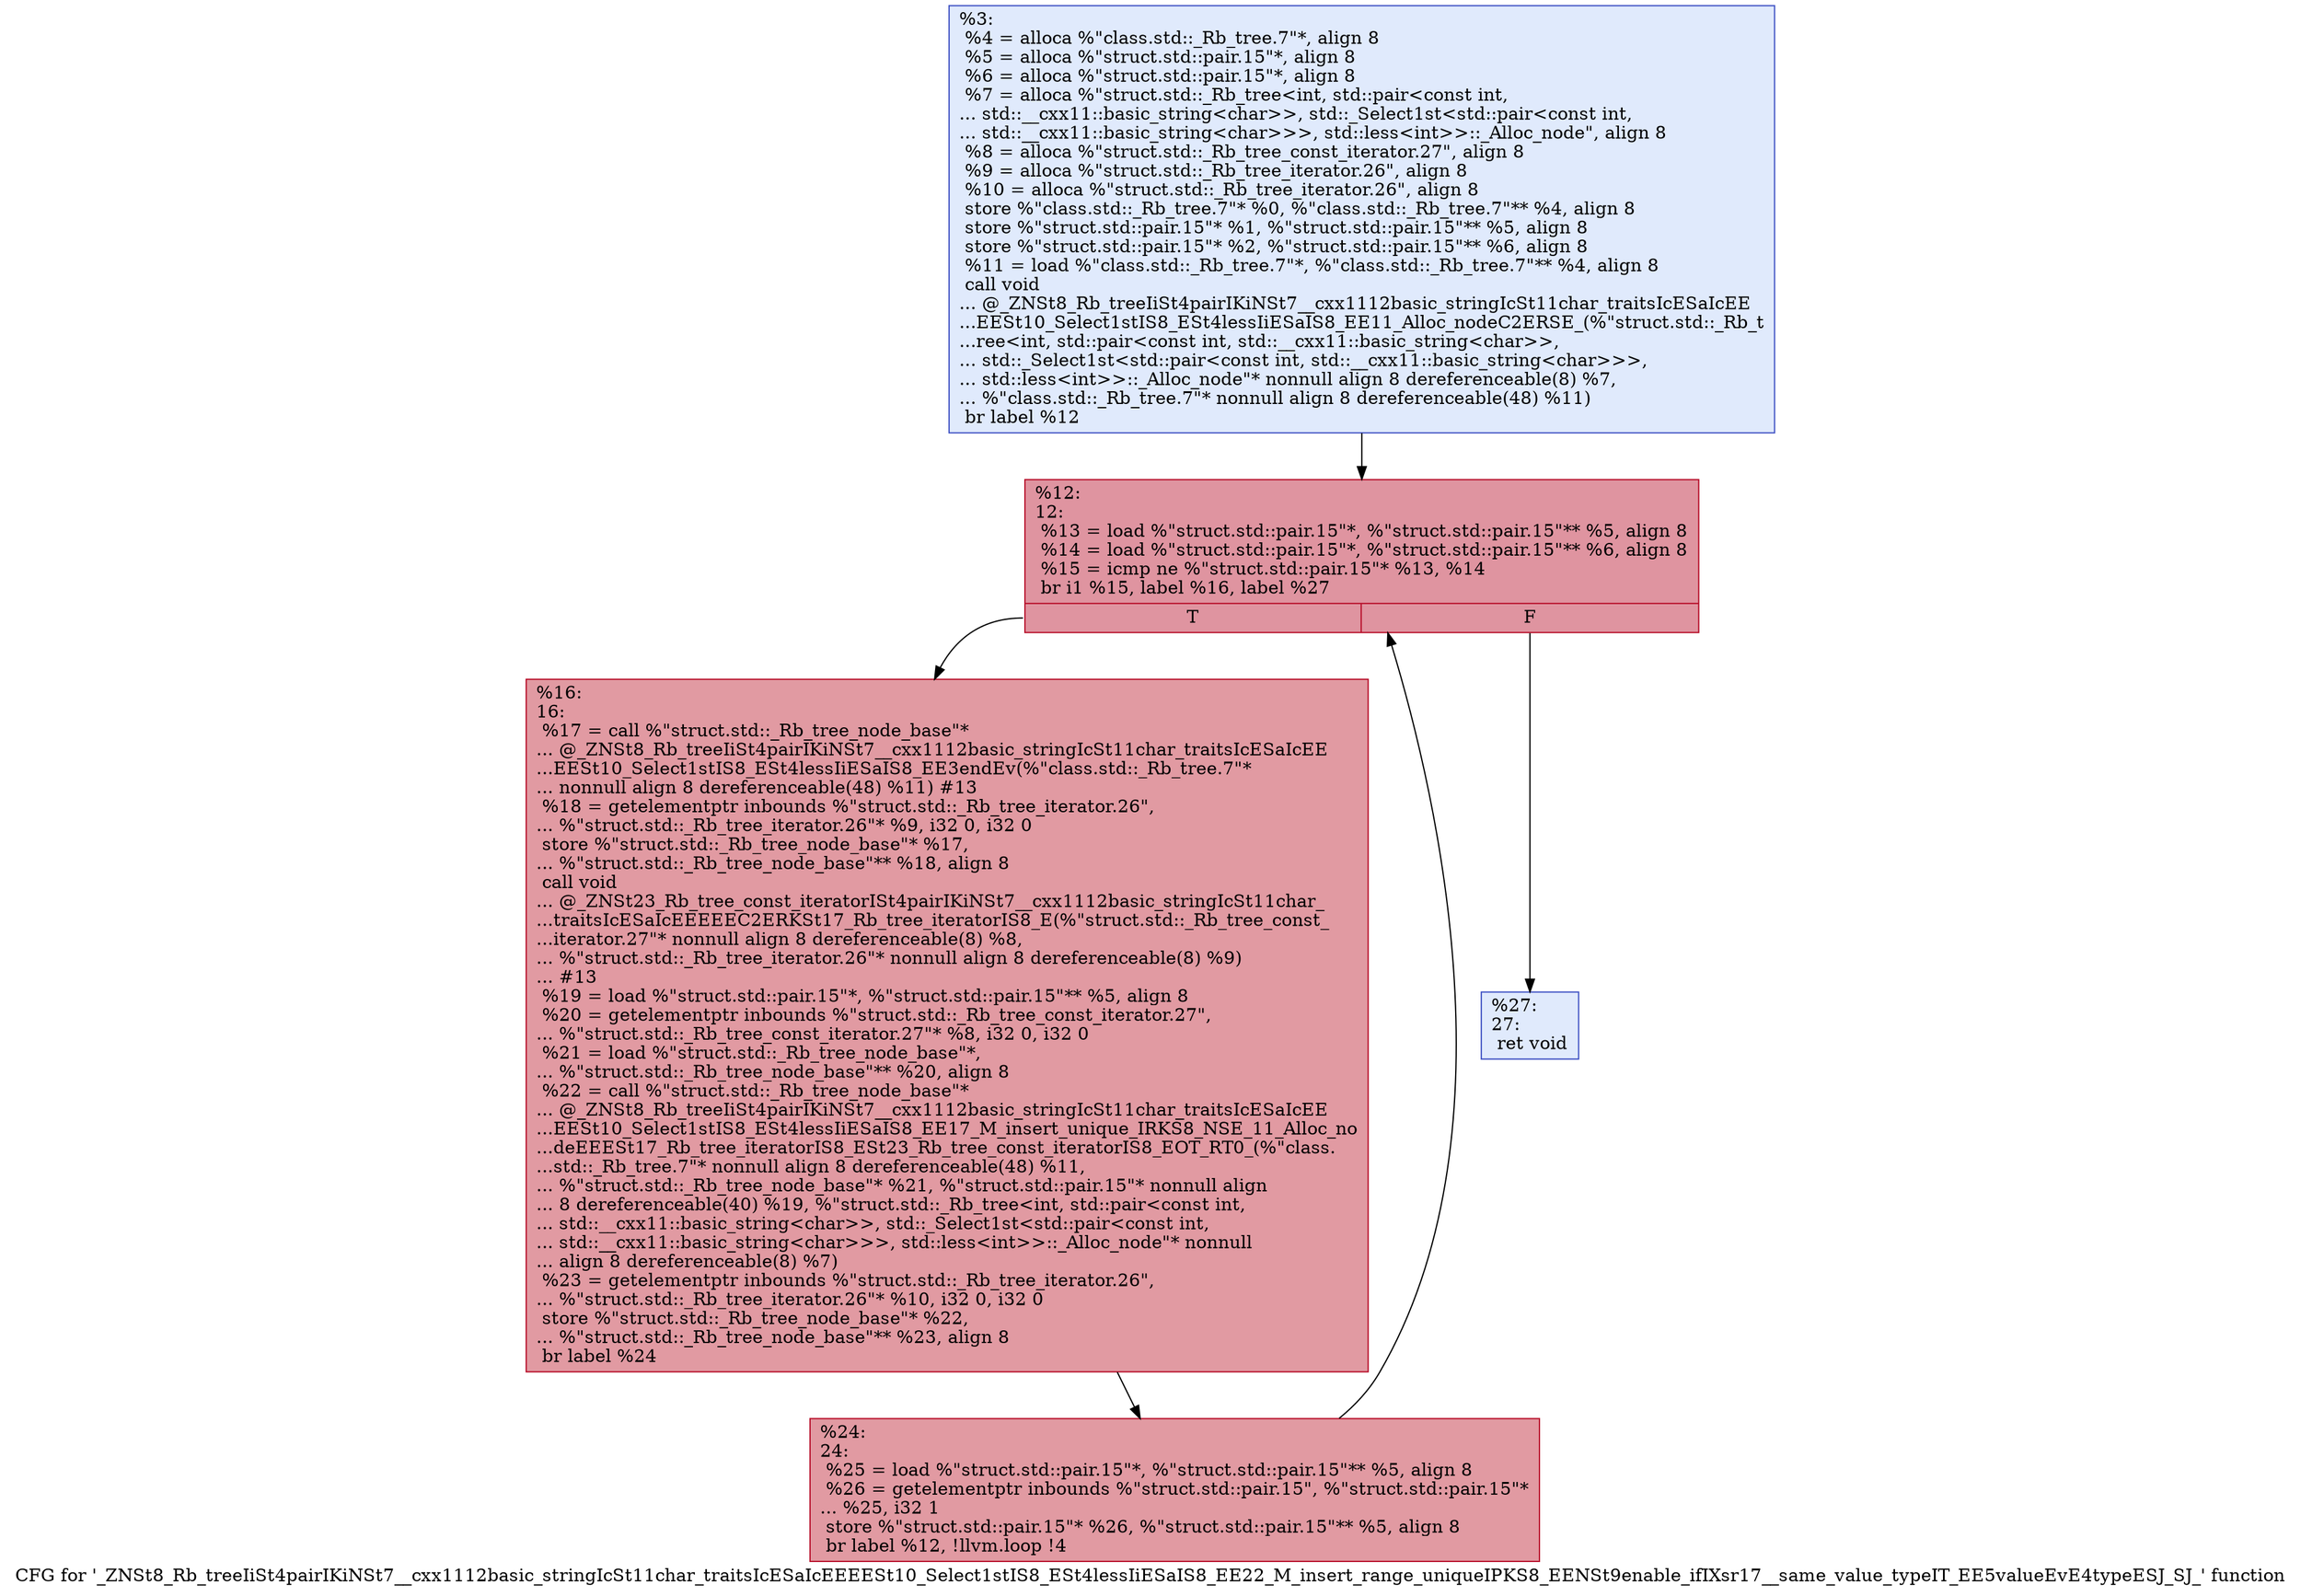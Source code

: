 digraph "CFG for '_ZNSt8_Rb_treeIiSt4pairIKiNSt7__cxx1112basic_stringIcSt11char_traitsIcESaIcEEEESt10_Select1stIS8_ESt4lessIiESaIS8_EE22_M_insert_range_uniqueIPKS8_EENSt9enable_ifIXsr17__same_value_typeIT_EE5valueEvE4typeESJ_SJ_' function" {
	label="CFG for '_ZNSt8_Rb_treeIiSt4pairIKiNSt7__cxx1112basic_stringIcSt11char_traitsIcESaIcEEEESt10_Select1stIS8_ESt4lessIiESaIS8_EE22_M_insert_range_uniqueIPKS8_EENSt9enable_ifIXsr17__same_value_typeIT_EE5valueEvE4typeESJ_SJ_' function";

	Node0x55a8468125a0 [shape=record,color="#3d50c3ff", style=filled, fillcolor="#b9d0f970",label="{%3:\l  %4 = alloca %\"class.std::_Rb_tree.7\"*, align 8\l  %5 = alloca %\"struct.std::pair.15\"*, align 8\l  %6 = alloca %\"struct.std::pair.15\"*, align 8\l  %7 = alloca %\"struct.std::_Rb_tree\<int, std::pair\<const int,\l... std::__cxx11::basic_string\<char\>\>, std::_Select1st\<std::pair\<const int,\l... std::__cxx11::basic_string\<char\>\>\>, std::less\<int\>\>::_Alloc_node\", align 8\l  %8 = alloca %\"struct.std::_Rb_tree_const_iterator.27\", align 8\l  %9 = alloca %\"struct.std::_Rb_tree_iterator.26\", align 8\l  %10 = alloca %\"struct.std::_Rb_tree_iterator.26\", align 8\l  store %\"class.std::_Rb_tree.7\"* %0, %\"class.std::_Rb_tree.7\"** %4, align 8\l  store %\"struct.std::pair.15\"* %1, %\"struct.std::pair.15\"** %5, align 8\l  store %\"struct.std::pair.15\"* %2, %\"struct.std::pair.15\"** %6, align 8\l  %11 = load %\"class.std::_Rb_tree.7\"*, %\"class.std::_Rb_tree.7\"** %4, align 8\l  call void\l... @_ZNSt8_Rb_treeIiSt4pairIKiNSt7__cxx1112basic_stringIcSt11char_traitsIcESaIcEE\l...EESt10_Select1stIS8_ESt4lessIiESaIS8_EE11_Alloc_nodeC2ERSE_(%\"struct.std::_Rb_t\l...ree\<int, std::pair\<const int, std::__cxx11::basic_string\<char\>\>,\l... std::_Select1st\<std::pair\<const int, std::__cxx11::basic_string\<char\>\>\>,\l... std::less\<int\>\>::_Alloc_node\"* nonnull align 8 dereferenceable(8) %7,\l... %\"class.std::_Rb_tree.7\"* nonnull align 8 dereferenceable(48) %11)\l  br label %12\l}"];
	Node0x55a8468125a0 -> Node0x55a846812d40;
	Node0x55a846812d40 [shape=record,color="#b70d28ff", style=filled, fillcolor="#b70d2870",label="{%12:\l12:                                               \l  %13 = load %\"struct.std::pair.15\"*, %\"struct.std::pair.15\"** %5, align 8\l  %14 = load %\"struct.std::pair.15\"*, %\"struct.std::pair.15\"** %6, align 8\l  %15 = icmp ne %\"struct.std::pair.15\"* %13, %14\l  br i1 %15, label %16, label %27\l|{<s0>T|<s1>F}}"];
	Node0x55a846812d40:s0 -> Node0x55a846812f70;
	Node0x55a846812d40:s1 -> Node0x55a846812fc0;
	Node0x55a846812f70 [shape=record,color="#b70d28ff", style=filled, fillcolor="#bb1b2c70",label="{%16:\l16:                                               \l  %17 = call %\"struct.std::_Rb_tree_node_base\"*\l... @_ZNSt8_Rb_treeIiSt4pairIKiNSt7__cxx1112basic_stringIcSt11char_traitsIcESaIcEE\l...EESt10_Select1stIS8_ESt4lessIiESaIS8_EE3endEv(%\"class.std::_Rb_tree.7\"*\l... nonnull align 8 dereferenceable(48) %11) #13\l  %18 = getelementptr inbounds %\"struct.std::_Rb_tree_iterator.26\",\l... %\"struct.std::_Rb_tree_iterator.26\"* %9, i32 0, i32 0\l  store %\"struct.std::_Rb_tree_node_base\"* %17,\l... %\"struct.std::_Rb_tree_node_base\"** %18, align 8\l  call void\l... @_ZNSt23_Rb_tree_const_iteratorISt4pairIKiNSt7__cxx1112basic_stringIcSt11char_\l...traitsIcESaIcEEEEEC2ERKSt17_Rb_tree_iteratorIS8_E(%\"struct.std::_Rb_tree_const_\l...iterator.27\"* nonnull align 8 dereferenceable(8) %8,\l... %\"struct.std::_Rb_tree_iterator.26\"* nonnull align 8 dereferenceable(8) %9)\l... #13\l  %19 = load %\"struct.std::pair.15\"*, %\"struct.std::pair.15\"** %5, align 8\l  %20 = getelementptr inbounds %\"struct.std::_Rb_tree_const_iterator.27\",\l... %\"struct.std::_Rb_tree_const_iterator.27\"* %8, i32 0, i32 0\l  %21 = load %\"struct.std::_Rb_tree_node_base\"*,\l... %\"struct.std::_Rb_tree_node_base\"** %20, align 8\l  %22 = call %\"struct.std::_Rb_tree_node_base\"*\l... @_ZNSt8_Rb_treeIiSt4pairIKiNSt7__cxx1112basic_stringIcSt11char_traitsIcESaIcEE\l...EESt10_Select1stIS8_ESt4lessIiESaIS8_EE17_M_insert_unique_IRKS8_NSE_11_Alloc_no\l...deEEESt17_Rb_tree_iteratorIS8_ESt23_Rb_tree_const_iteratorIS8_EOT_RT0_(%\"class.\l...std::_Rb_tree.7\"* nonnull align 8 dereferenceable(48) %11,\l... %\"struct.std::_Rb_tree_node_base\"* %21, %\"struct.std::pair.15\"* nonnull align\l... 8 dereferenceable(40) %19, %\"struct.std::_Rb_tree\<int, std::pair\<const int,\l... std::__cxx11::basic_string\<char\>\>, std::_Select1st\<std::pair\<const int,\l... std::__cxx11::basic_string\<char\>\>\>, std::less\<int\>\>::_Alloc_node\"* nonnull\l... align 8 dereferenceable(8) %7)\l  %23 = getelementptr inbounds %\"struct.std::_Rb_tree_iterator.26\",\l... %\"struct.std::_Rb_tree_iterator.26\"* %10, i32 0, i32 0\l  store %\"struct.std::_Rb_tree_node_base\"* %22,\l... %\"struct.std::_Rb_tree_node_base\"** %23, align 8\l  br label %24\l}"];
	Node0x55a846812f70 -> Node0x55a846813940;
	Node0x55a846813940 [shape=record,color="#b70d28ff", style=filled, fillcolor="#bb1b2c70",label="{%24:\l24:                                               \l  %25 = load %\"struct.std::pair.15\"*, %\"struct.std::pair.15\"** %5, align 8\l  %26 = getelementptr inbounds %\"struct.std::pair.15\", %\"struct.std::pair.15\"*\l... %25, i32 1\l  store %\"struct.std::pair.15\"* %26, %\"struct.std::pair.15\"** %5, align 8\l  br label %12, !llvm.loop !4\l}"];
	Node0x55a846813940 -> Node0x55a846812d40;
	Node0x55a846812fc0 [shape=record,color="#3d50c3ff", style=filled, fillcolor="#b9d0f970",label="{%27:\l27:                                               \l  ret void\l}"];
}
